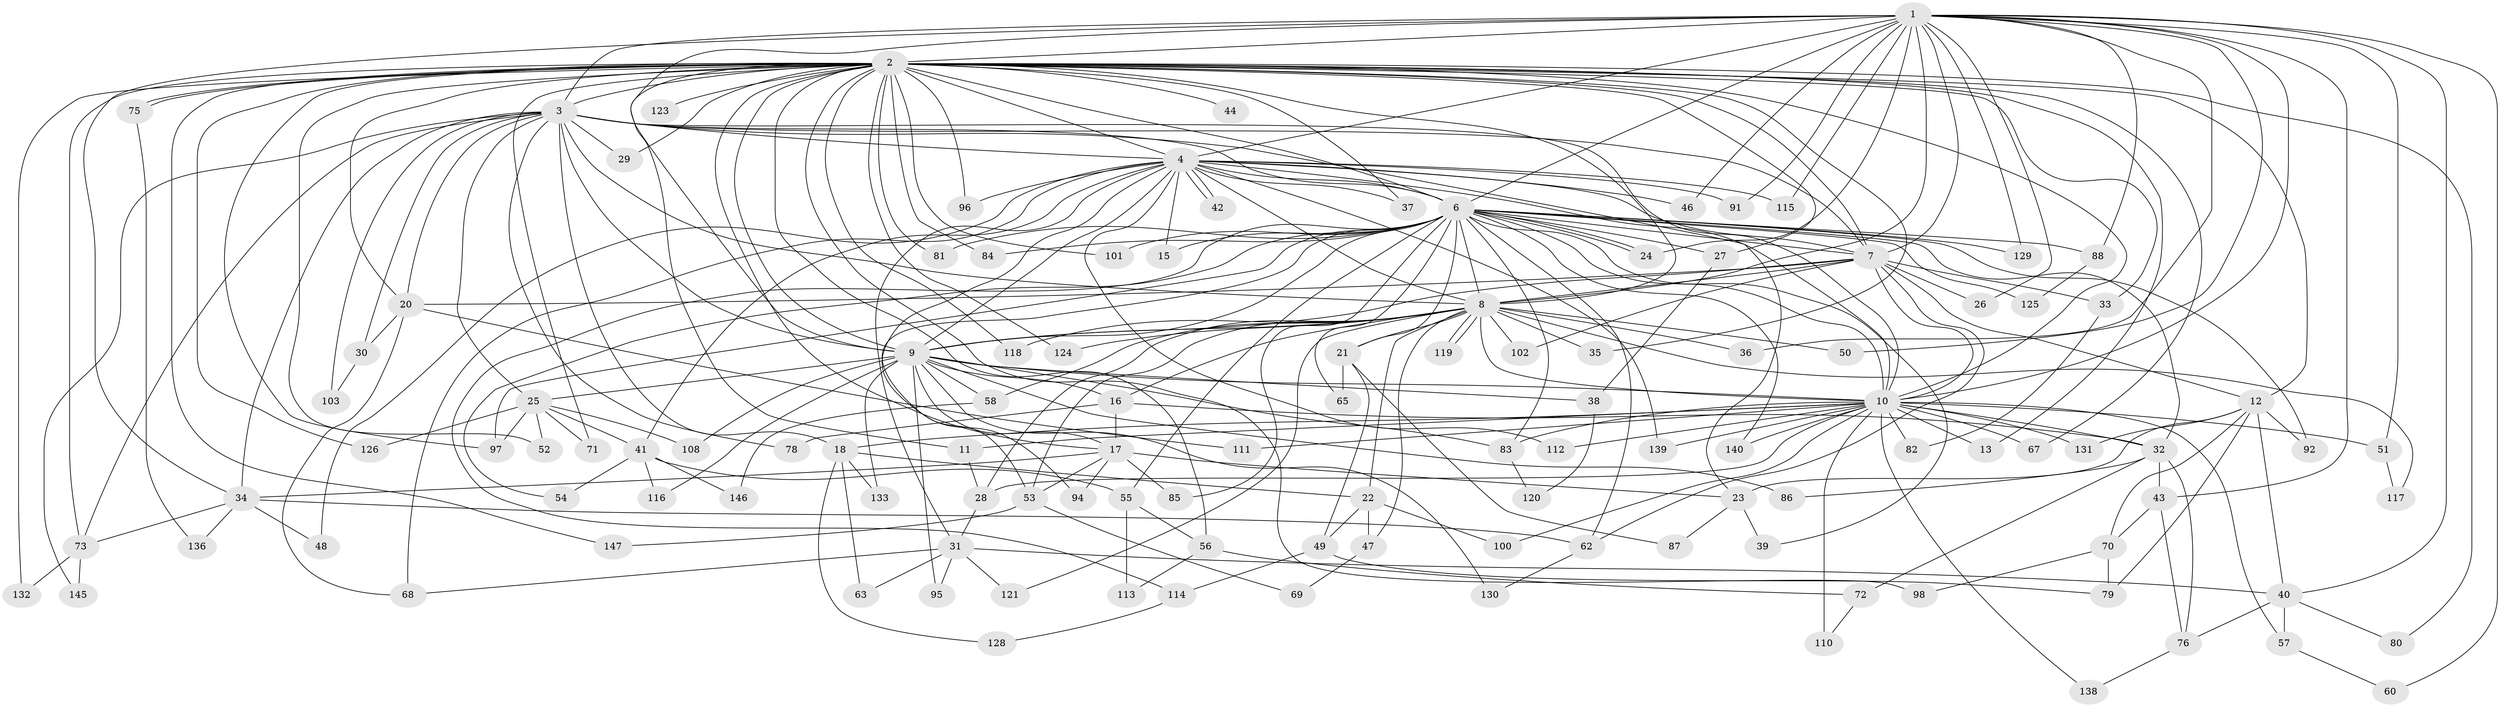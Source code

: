 // original degree distribution, {24: 0.006802721088435374, 26: 0.013605442176870748, 22: 0.006802721088435374, 25: 0.006802721088435374, 28: 0.013605442176870748, 34: 0.006802721088435374, 16: 0.006802721088435374, 23: 0.006802721088435374, 3: 0.1836734693877551, 8: 0.013605442176870748, 2: 0.5782312925170068, 5: 0.047619047619047616, 6: 0.02040816326530612, 4: 0.061224489795918366, 9: 0.006802721088435374, 7: 0.02040816326530612}
// Generated by graph-tools (version 1.1) at 2025/10/02/27/25 16:10:58]
// undirected, 119 vertices, 270 edges
graph export_dot {
graph [start="1"]
  node [color=gray90,style=filled];
  1 [super="+90"];
  2 [super="+5"];
  3 [super="+99"];
  4 [super="+89"];
  6 [super="+61"];
  7 [super="+74"];
  8 [super="+19"];
  9 [super="+142"];
  10 [super="+14"];
  11;
  12 [super="+134"];
  13;
  15;
  16 [super="+59"];
  17 [super="+137"];
  18 [super="+127"];
  20 [super="+105"];
  21;
  22 [super="+45"];
  23 [super="+109"];
  24 [super="+66"];
  25 [super="+144"];
  26;
  27;
  28 [super="+122"];
  29;
  30;
  31 [super="+141"];
  32 [super="+106"];
  33;
  34;
  35;
  36;
  37;
  38;
  39;
  40 [super="+64"];
  41;
  42;
  43;
  44;
  46;
  47;
  48;
  49;
  50;
  51;
  52;
  53 [super="+107"];
  54;
  55;
  56;
  57;
  58;
  60;
  62;
  63;
  65;
  67;
  68;
  69;
  70;
  71;
  72;
  73 [super="+135"];
  75;
  76 [super="+77"];
  78;
  79;
  80;
  81;
  82;
  83 [super="+93"];
  84;
  85;
  86;
  87;
  88;
  91;
  92;
  94;
  95;
  96;
  97 [super="+104"];
  98;
  100;
  101;
  102;
  103;
  108;
  110 [super="+143"];
  111;
  112;
  113;
  114;
  115;
  116;
  117;
  118;
  119;
  120;
  121;
  123;
  124;
  125;
  126;
  128;
  129;
  130;
  131;
  132;
  133;
  136;
  138;
  139;
  140;
  145;
  146;
  147;
  1 -- 2 [weight=3];
  1 -- 3;
  1 -- 4;
  1 -- 6;
  1 -- 7;
  1 -- 8;
  1 -- 9;
  1 -- 10;
  1 -- 26;
  1 -- 34;
  1 -- 36;
  1 -- 40;
  1 -- 43;
  1 -- 46;
  1 -- 50;
  1 -- 51;
  1 -- 60;
  1 -- 88;
  1 -- 91;
  1 -- 115;
  1 -- 129;
  1 -- 24;
  2 -- 3 [weight=2];
  2 -- 4 [weight=2];
  2 -- 6 [weight=2];
  2 -- 7 [weight=2];
  2 -- 8 [weight=2];
  2 -- 9 [weight=3];
  2 -- 10 [weight=2];
  2 -- 20;
  2 -- 35;
  2 -- 52;
  2 -- 56;
  2 -- 73;
  2 -- 75;
  2 -- 75;
  2 -- 80;
  2 -- 81;
  2 -- 84;
  2 -- 98;
  2 -- 118;
  2 -- 123 [weight=2];
  2 -- 124;
  2 -- 126;
  2 -- 132;
  2 -- 67;
  2 -- 11;
  2 -- 12;
  2 -- 13;
  2 -- 71;
  2 -- 17;
  2 -- 147;
  2 -- 27;
  2 -- 29;
  2 -- 96;
  2 -- 33;
  2 -- 97;
  2 -- 37;
  2 -- 101;
  2 -- 44;
  3 -- 4;
  3 -- 6;
  3 -- 7;
  3 -- 8;
  3 -- 9;
  3 -- 10 [weight=2];
  3 -- 18 [weight=2];
  3 -- 23;
  3 -- 25 [weight=2];
  3 -- 29;
  3 -- 30;
  3 -- 34;
  3 -- 73;
  3 -- 78;
  3 -- 103;
  3 -- 145;
  3 -- 20;
  4 -- 6 [weight=2];
  4 -- 7;
  4 -- 8;
  4 -- 9 [weight=2];
  4 -- 10;
  4 -- 15;
  4 -- 31;
  4 -- 37;
  4 -- 41;
  4 -- 42;
  4 -- 42;
  4 -- 46;
  4 -- 48;
  4 -- 68;
  4 -- 91;
  4 -- 96;
  4 -- 112;
  4 -- 115;
  4 -- 139;
  4 -- 94;
  6 -- 7;
  6 -- 8;
  6 -- 9;
  6 -- 10;
  6 -- 15;
  6 -- 21;
  6 -- 24;
  6 -- 24;
  6 -- 27;
  6 -- 32;
  6 -- 39;
  6 -- 54;
  6 -- 55;
  6 -- 62;
  6 -- 65;
  6 -- 81;
  6 -- 83;
  6 -- 84;
  6 -- 85;
  6 -- 88;
  6 -- 92;
  6 -- 101;
  6 -- 114;
  6 -- 125;
  6 -- 129;
  6 -- 140;
  6 -- 53;
  6 -- 97;
  7 -- 8 [weight=2];
  7 -- 9;
  7 -- 10;
  7 -- 12;
  7 -- 20;
  7 -- 26;
  7 -- 33;
  7 -- 102;
  7 -- 62;
  8 -- 9;
  8 -- 10;
  8 -- 16;
  8 -- 21;
  8 -- 22 [weight=2];
  8 -- 28;
  8 -- 35;
  8 -- 36;
  8 -- 47;
  8 -- 53;
  8 -- 58;
  8 -- 117;
  8 -- 118;
  8 -- 119;
  8 -- 119;
  8 -- 121;
  8 -- 124;
  8 -- 50;
  8 -- 102;
  9 -- 10;
  9 -- 16;
  9 -- 17;
  9 -- 25;
  9 -- 38;
  9 -- 58;
  9 -- 86;
  9 -- 95;
  9 -- 108;
  9 -- 116;
  9 -- 130;
  9 -- 133;
  9 -- 83;
  10 -- 11;
  10 -- 13;
  10 -- 18;
  10 -- 32;
  10 -- 51;
  10 -- 57;
  10 -- 67;
  10 -- 82;
  10 -- 83;
  10 -- 100;
  10 -- 110 [weight=2];
  10 -- 111;
  10 -- 112;
  10 -- 138;
  10 -- 139;
  10 -- 140;
  10 -- 131;
  10 -- 28;
  11 -- 28;
  12 -- 23;
  12 -- 40;
  12 -- 70;
  12 -- 92;
  12 -- 131;
  12 -- 79;
  16 -- 78;
  16 -- 32;
  16 -- 17;
  17 -- 53;
  17 -- 85;
  17 -- 94;
  17 -- 34;
  17 -- 23;
  18 -- 22;
  18 -- 63;
  18 -- 133;
  18 -- 128;
  20 -- 30;
  20 -- 68;
  20 -- 111;
  21 -- 49;
  21 -- 65;
  21 -- 87;
  22 -- 49;
  22 -- 100;
  22 -- 47;
  23 -- 39;
  23 -- 87;
  25 -- 41;
  25 -- 52;
  25 -- 97;
  25 -- 108;
  25 -- 126;
  25 -- 71;
  27 -- 38;
  28 -- 31;
  30 -- 103;
  31 -- 63;
  31 -- 95;
  31 -- 121;
  31 -- 40;
  31 -- 68;
  32 -- 43;
  32 -- 72;
  32 -- 76;
  32 -- 86;
  33 -- 82;
  34 -- 48;
  34 -- 62;
  34 -- 136;
  34 -- 73;
  38 -- 120;
  40 -- 57;
  40 -- 80;
  40 -- 76;
  41 -- 54;
  41 -- 55;
  41 -- 116;
  41 -- 146;
  43 -- 70;
  43 -- 76;
  47 -- 69;
  49 -- 79;
  49 -- 114;
  51 -- 117;
  53 -- 69;
  53 -- 147;
  55 -- 56;
  55 -- 113;
  56 -- 72;
  56 -- 113;
  57 -- 60;
  58 -- 146;
  62 -- 130;
  70 -- 79;
  70 -- 98;
  72 -- 110;
  73 -- 132;
  73 -- 145;
  75 -- 136;
  76 -- 138;
  83 -- 120;
  88 -- 125;
  114 -- 128;
}
